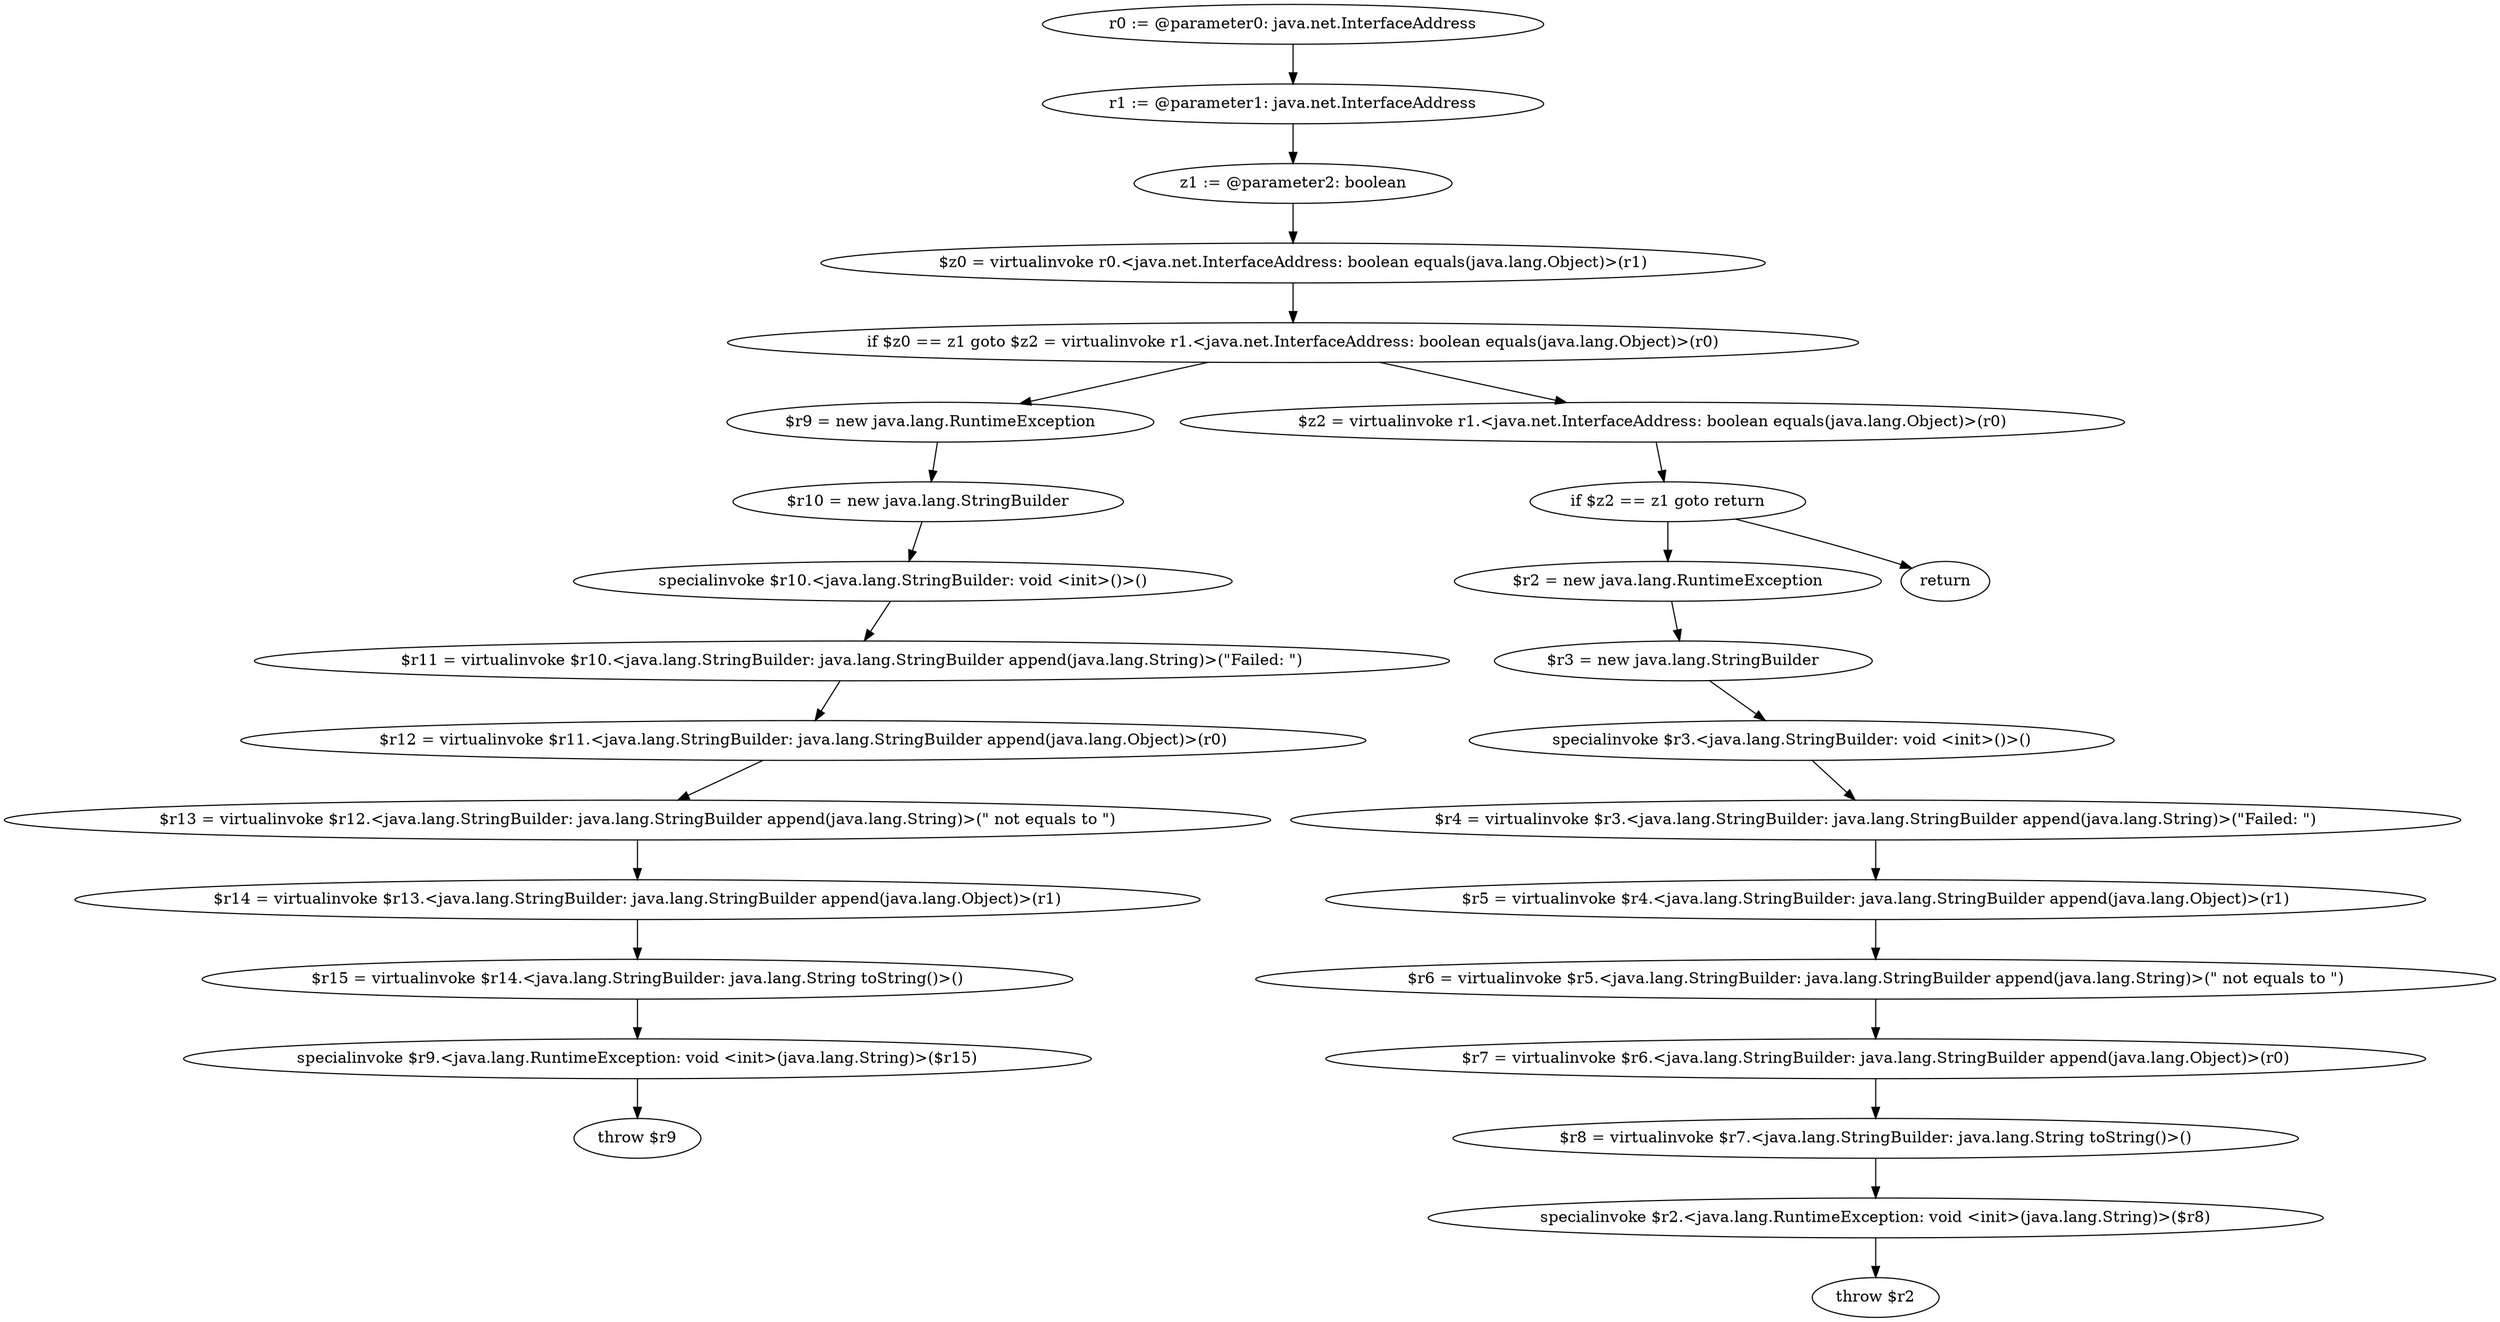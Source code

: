 digraph "unitGraph" {
    "r0 := @parameter0: java.net.InterfaceAddress"
    "r1 := @parameter1: java.net.InterfaceAddress"
    "z1 := @parameter2: boolean"
    "$z0 = virtualinvoke r0.<java.net.InterfaceAddress: boolean equals(java.lang.Object)>(r1)"
    "if $z0 == z1 goto $z2 = virtualinvoke r1.<java.net.InterfaceAddress: boolean equals(java.lang.Object)>(r0)"
    "$r9 = new java.lang.RuntimeException"
    "$r10 = new java.lang.StringBuilder"
    "specialinvoke $r10.<java.lang.StringBuilder: void <init>()>()"
    "$r11 = virtualinvoke $r10.<java.lang.StringBuilder: java.lang.StringBuilder append(java.lang.String)>(\"Failed: \")"
    "$r12 = virtualinvoke $r11.<java.lang.StringBuilder: java.lang.StringBuilder append(java.lang.Object)>(r0)"
    "$r13 = virtualinvoke $r12.<java.lang.StringBuilder: java.lang.StringBuilder append(java.lang.String)>(\" not equals to \")"
    "$r14 = virtualinvoke $r13.<java.lang.StringBuilder: java.lang.StringBuilder append(java.lang.Object)>(r1)"
    "$r15 = virtualinvoke $r14.<java.lang.StringBuilder: java.lang.String toString()>()"
    "specialinvoke $r9.<java.lang.RuntimeException: void <init>(java.lang.String)>($r15)"
    "throw $r9"
    "$z2 = virtualinvoke r1.<java.net.InterfaceAddress: boolean equals(java.lang.Object)>(r0)"
    "if $z2 == z1 goto return"
    "$r2 = new java.lang.RuntimeException"
    "$r3 = new java.lang.StringBuilder"
    "specialinvoke $r3.<java.lang.StringBuilder: void <init>()>()"
    "$r4 = virtualinvoke $r3.<java.lang.StringBuilder: java.lang.StringBuilder append(java.lang.String)>(\"Failed: \")"
    "$r5 = virtualinvoke $r4.<java.lang.StringBuilder: java.lang.StringBuilder append(java.lang.Object)>(r1)"
    "$r6 = virtualinvoke $r5.<java.lang.StringBuilder: java.lang.StringBuilder append(java.lang.String)>(\" not equals to \")"
    "$r7 = virtualinvoke $r6.<java.lang.StringBuilder: java.lang.StringBuilder append(java.lang.Object)>(r0)"
    "$r8 = virtualinvoke $r7.<java.lang.StringBuilder: java.lang.String toString()>()"
    "specialinvoke $r2.<java.lang.RuntimeException: void <init>(java.lang.String)>($r8)"
    "throw $r2"
    "return"
    "r0 := @parameter0: java.net.InterfaceAddress"->"r1 := @parameter1: java.net.InterfaceAddress";
    "r1 := @parameter1: java.net.InterfaceAddress"->"z1 := @parameter2: boolean";
    "z1 := @parameter2: boolean"->"$z0 = virtualinvoke r0.<java.net.InterfaceAddress: boolean equals(java.lang.Object)>(r1)";
    "$z0 = virtualinvoke r0.<java.net.InterfaceAddress: boolean equals(java.lang.Object)>(r1)"->"if $z0 == z1 goto $z2 = virtualinvoke r1.<java.net.InterfaceAddress: boolean equals(java.lang.Object)>(r0)";
    "if $z0 == z1 goto $z2 = virtualinvoke r1.<java.net.InterfaceAddress: boolean equals(java.lang.Object)>(r0)"->"$r9 = new java.lang.RuntimeException";
    "if $z0 == z1 goto $z2 = virtualinvoke r1.<java.net.InterfaceAddress: boolean equals(java.lang.Object)>(r0)"->"$z2 = virtualinvoke r1.<java.net.InterfaceAddress: boolean equals(java.lang.Object)>(r0)";
    "$r9 = new java.lang.RuntimeException"->"$r10 = new java.lang.StringBuilder";
    "$r10 = new java.lang.StringBuilder"->"specialinvoke $r10.<java.lang.StringBuilder: void <init>()>()";
    "specialinvoke $r10.<java.lang.StringBuilder: void <init>()>()"->"$r11 = virtualinvoke $r10.<java.lang.StringBuilder: java.lang.StringBuilder append(java.lang.String)>(\"Failed: \")";
    "$r11 = virtualinvoke $r10.<java.lang.StringBuilder: java.lang.StringBuilder append(java.lang.String)>(\"Failed: \")"->"$r12 = virtualinvoke $r11.<java.lang.StringBuilder: java.lang.StringBuilder append(java.lang.Object)>(r0)";
    "$r12 = virtualinvoke $r11.<java.lang.StringBuilder: java.lang.StringBuilder append(java.lang.Object)>(r0)"->"$r13 = virtualinvoke $r12.<java.lang.StringBuilder: java.lang.StringBuilder append(java.lang.String)>(\" not equals to \")";
    "$r13 = virtualinvoke $r12.<java.lang.StringBuilder: java.lang.StringBuilder append(java.lang.String)>(\" not equals to \")"->"$r14 = virtualinvoke $r13.<java.lang.StringBuilder: java.lang.StringBuilder append(java.lang.Object)>(r1)";
    "$r14 = virtualinvoke $r13.<java.lang.StringBuilder: java.lang.StringBuilder append(java.lang.Object)>(r1)"->"$r15 = virtualinvoke $r14.<java.lang.StringBuilder: java.lang.String toString()>()";
    "$r15 = virtualinvoke $r14.<java.lang.StringBuilder: java.lang.String toString()>()"->"specialinvoke $r9.<java.lang.RuntimeException: void <init>(java.lang.String)>($r15)";
    "specialinvoke $r9.<java.lang.RuntimeException: void <init>(java.lang.String)>($r15)"->"throw $r9";
    "$z2 = virtualinvoke r1.<java.net.InterfaceAddress: boolean equals(java.lang.Object)>(r0)"->"if $z2 == z1 goto return";
    "if $z2 == z1 goto return"->"$r2 = new java.lang.RuntimeException";
    "if $z2 == z1 goto return"->"return";
    "$r2 = new java.lang.RuntimeException"->"$r3 = new java.lang.StringBuilder";
    "$r3 = new java.lang.StringBuilder"->"specialinvoke $r3.<java.lang.StringBuilder: void <init>()>()";
    "specialinvoke $r3.<java.lang.StringBuilder: void <init>()>()"->"$r4 = virtualinvoke $r3.<java.lang.StringBuilder: java.lang.StringBuilder append(java.lang.String)>(\"Failed: \")";
    "$r4 = virtualinvoke $r3.<java.lang.StringBuilder: java.lang.StringBuilder append(java.lang.String)>(\"Failed: \")"->"$r5 = virtualinvoke $r4.<java.lang.StringBuilder: java.lang.StringBuilder append(java.lang.Object)>(r1)";
    "$r5 = virtualinvoke $r4.<java.lang.StringBuilder: java.lang.StringBuilder append(java.lang.Object)>(r1)"->"$r6 = virtualinvoke $r5.<java.lang.StringBuilder: java.lang.StringBuilder append(java.lang.String)>(\" not equals to \")";
    "$r6 = virtualinvoke $r5.<java.lang.StringBuilder: java.lang.StringBuilder append(java.lang.String)>(\" not equals to \")"->"$r7 = virtualinvoke $r6.<java.lang.StringBuilder: java.lang.StringBuilder append(java.lang.Object)>(r0)";
    "$r7 = virtualinvoke $r6.<java.lang.StringBuilder: java.lang.StringBuilder append(java.lang.Object)>(r0)"->"$r8 = virtualinvoke $r7.<java.lang.StringBuilder: java.lang.String toString()>()";
    "$r8 = virtualinvoke $r7.<java.lang.StringBuilder: java.lang.String toString()>()"->"specialinvoke $r2.<java.lang.RuntimeException: void <init>(java.lang.String)>($r8)";
    "specialinvoke $r2.<java.lang.RuntimeException: void <init>(java.lang.String)>($r8)"->"throw $r2";
}
